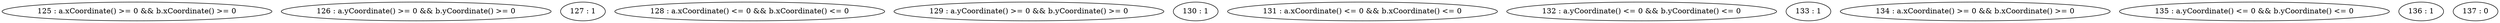 digraph G {
"125 : a.xCoordinate() >= 0 && b.xCoordinate() >= 0"
"126 : a.yCoordinate() >= 0 && b.yCoordinate() >= 0"
"127 : 1"
"128 : a.xCoordinate() <= 0 && b.xCoordinate() <= 0"
"129 : a.yCoordinate() >= 0 && b.yCoordinate() >= 0"
"130 : 1"
"131 : a.xCoordinate() <= 0 && b.xCoordinate() <= 0"
"132 : a.yCoordinate() <= 0 && b.yCoordinate() <= 0"
"133 : 1"
"134 : a.xCoordinate() >= 0 && b.xCoordinate() >= 0"
"135 : a.yCoordinate() <= 0 && b.yCoordinate() <= 0"
"136 : 1"
"137 : 0"
}